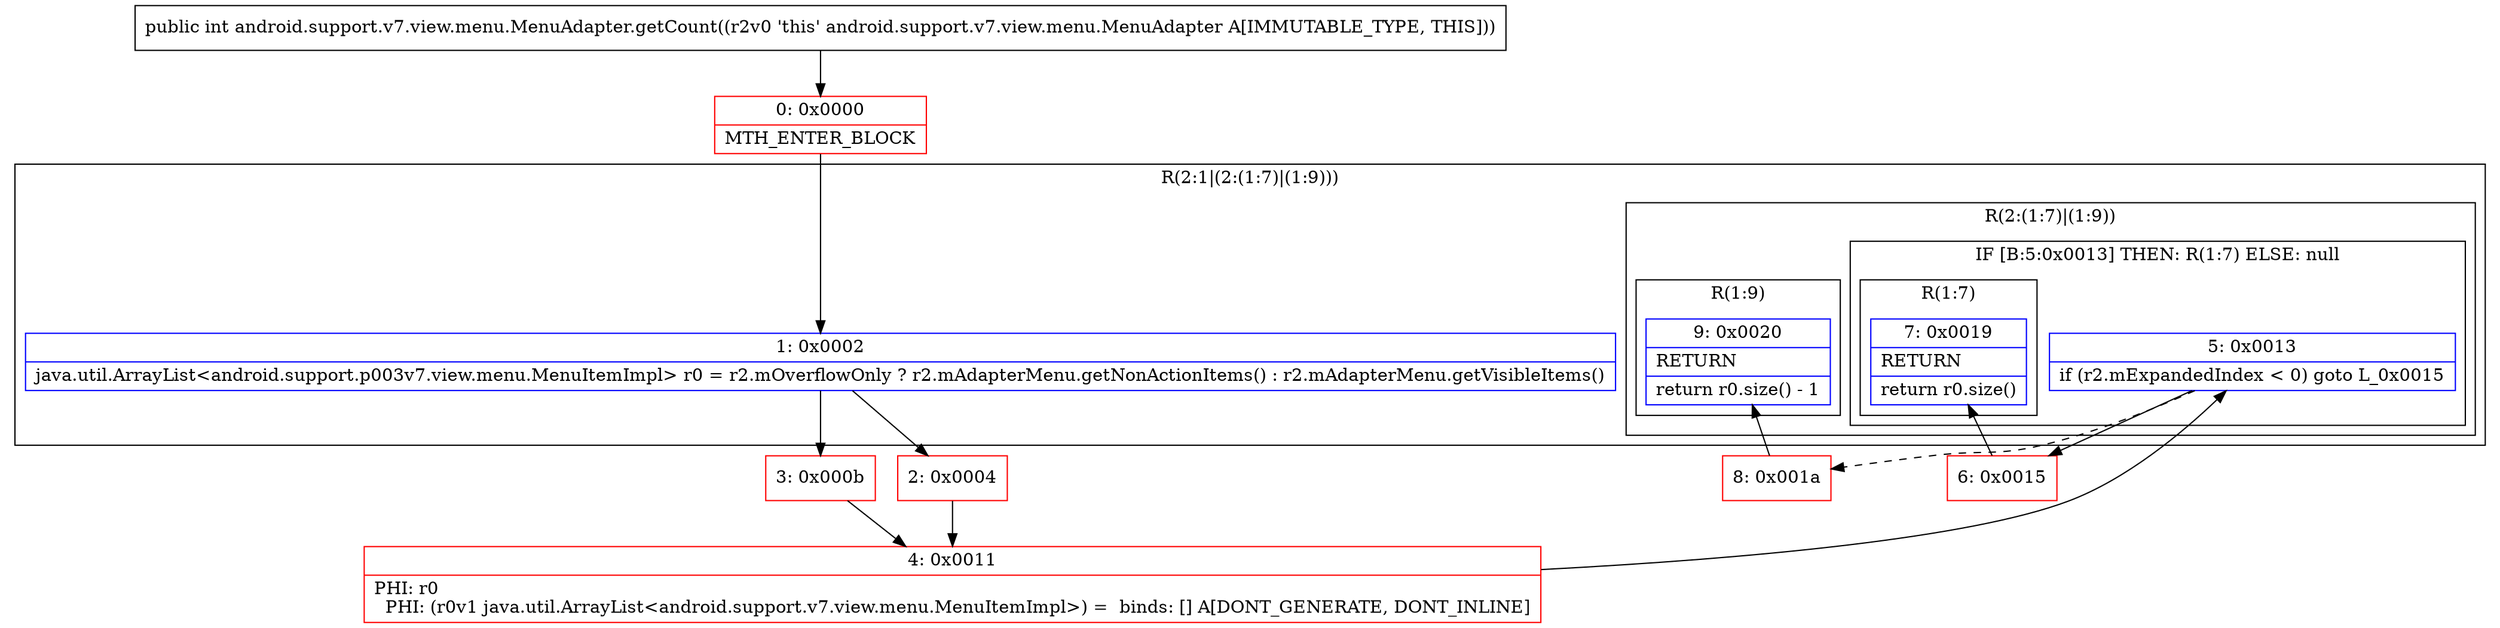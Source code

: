 digraph "CFG forandroid.support.v7.view.menu.MenuAdapter.getCount()I" {
subgraph cluster_Region_132270472 {
label = "R(2:1|(2:(1:7)|(1:9)))";
node [shape=record,color=blue];
Node_1 [shape=record,label="{1\:\ 0x0002|java.util.ArrayList\<android.support.p003v7.view.menu.MenuItemImpl\> r0 = r2.mOverflowOnly ? r2.mAdapterMenu.getNonActionItems() : r2.mAdapterMenu.getVisibleItems()\l}"];
subgraph cluster_Region_1105325861 {
label = "R(2:(1:7)|(1:9))";
node [shape=record,color=blue];
subgraph cluster_IfRegion_712637900 {
label = "IF [B:5:0x0013] THEN: R(1:7) ELSE: null";
node [shape=record,color=blue];
Node_5 [shape=record,label="{5\:\ 0x0013|if (r2.mExpandedIndex \< 0) goto L_0x0015\l}"];
subgraph cluster_Region_393263134 {
label = "R(1:7)";
node [shape=record,color=blue];
Node_7 [shape=record,label="{7\:\ 0x0019|RETURN\l|return r0.size()\l}"];
}
}
subgraph cluster_Region_577123750 {
label = "R(1:9)";
node [shape=record,color=blue];
Node_9 [shape=record,label="{9\:\ 0x0020|RETURN\l|return r0.size() \- 1\l}"];
}
}
}
Node_0 [shape=record,color=red,label="{0\:\ 0x0000|MTH_ENTER_BLOCK\l}"];
Node_2 [shape=record,color=red,label="{2\:\ 0x0004}"];
Node_3 [shape=record,color=red,label="{3\:\ 0x000b}"];
Node_4 [shape=record,color=red,label="{4\:\ 0x0011|PHI: r0 \l  PHI: (r0v1 java.util.ArrayList\<android.support.v7.view.menu.MenuItemImpl\>) =  binds: [] A[DONT_GENERATE, DONT_INLINE]\l}"];
Node_6 [shape=record,color=red,label="{6\:\ 0x0015}"];
Node_8 [shape=record,color=red,label="{8\:\ 0x001a}"];
MethodNode[shape=record,label="{public int android.support.v7.view.menu.MenuAdapter.getCount((r2v0 'this' android.support.v7.view.menu.MenuAdapter A[IMMUTABLE_TYPE, THIS])) }"];
MethodNode -> Node_0;
Node_1 -> Node_2;
Node_1 -> Node_3;
Node_5 -> Node_6;
Node_5 -> Node_8[style=dashed];
Node_0 -> Node_1;
Node_2 -> Node_4;
Node_3 -> Node_4;
Node_4 -> Node_5;
Node_6 -> Node_7;
Node_8 -> Node_9;
}

